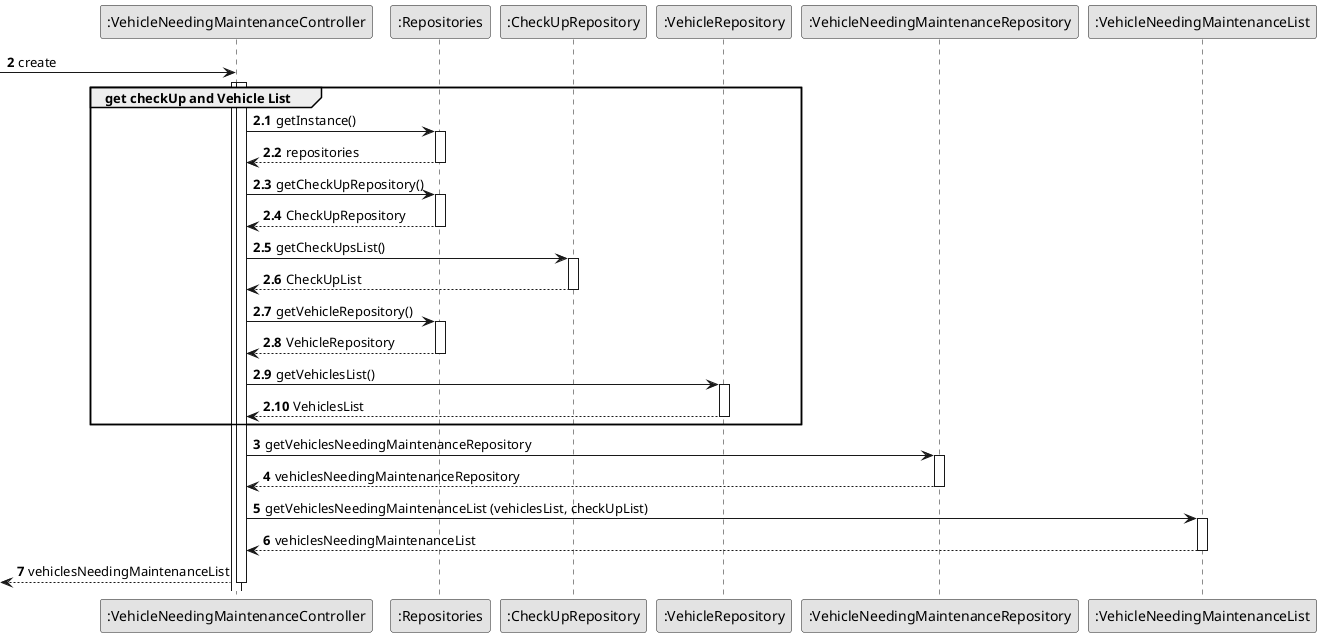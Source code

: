@startuml
skinparam monochrome true
skinparam packageStyle rectangle
skinparam shadowing false

autonumber

participant ":VehicleNeedingMaintenanceController" as CTRL
participant ":Repositories" as RepositorySingleton
participant ":CheckUpRepository" as CheckUpRepository
participant ":VehicleRepository" as VR
participant ":VehicleNeedingMaintenanceRepository" as MaintenanceRep
participant ":VehicleNeedingMaintenanceList" as MaintenanceList

        autonumber2

            -> CTRL** : create

            group get checkUp and Vehicle List
            activate CTRL

                 activate CTRL

                    autonumber 2.1


                                 CTRL -> RepositorySingleton : getInstance()
                                 activate RepositorySingleton

                                     RepositorySingleton --> CTRL: repositories

                                 deactivate RepositorySingleton

                                 CTRL -> RepositorySingleton : getCheckUpRepository()

                                 activate RepositorySingleton

                                     RepositorySingleton --> CTRL: CheckUpRepository

                                deactivate RepositorySingleton

                                     CTRL -> CheckUpRepository : getCheckUpsList()

                                activate CheckUpRepository

                                CheckUpRepository --> CTRL: CheckUpList

                                deactivate CheckUpRepository

                                 deactivate CheckUpRepository

                                               deactivate RepositorySingleton

                                               CTRL -> RepositorySingleton : getVehicleRepository()

                                               activate RepositorySingleton

                                                   RepositorySingleton --> CTRL: VehicleRepository

                                              deactivate RepositorySingleton

                                               CTRL -> VR : getVehiclesList()

                                               activate VR

                                               VR --> CTRL: VehiclesList

                                               deactivate VR

                                               end

                                               autonumber 3

                                              CTRL -> MaintenanceRep: getVehiclesNeedingMaintenanceRepository

                                               activate MaintenanceRep

                                              MaintenanceRep --> CTRL: vehiclesNeedingMaintenanceRepository

                                                deactivate MaintenanceRep

                              CTRL -> MaintenanceList: getVehiclesNeedingMaintenanceList (vehiclesList, checkUpList)

                              activate MaintenanceList

                              MaintenanceList --> CTRL: vehiclesNeedingMaintenanceList

                              deactivate MaintenanceList

                              <-- CTRL : vehiclesNeedingMaintenanceList

                    deactivate CTRL


@enduml